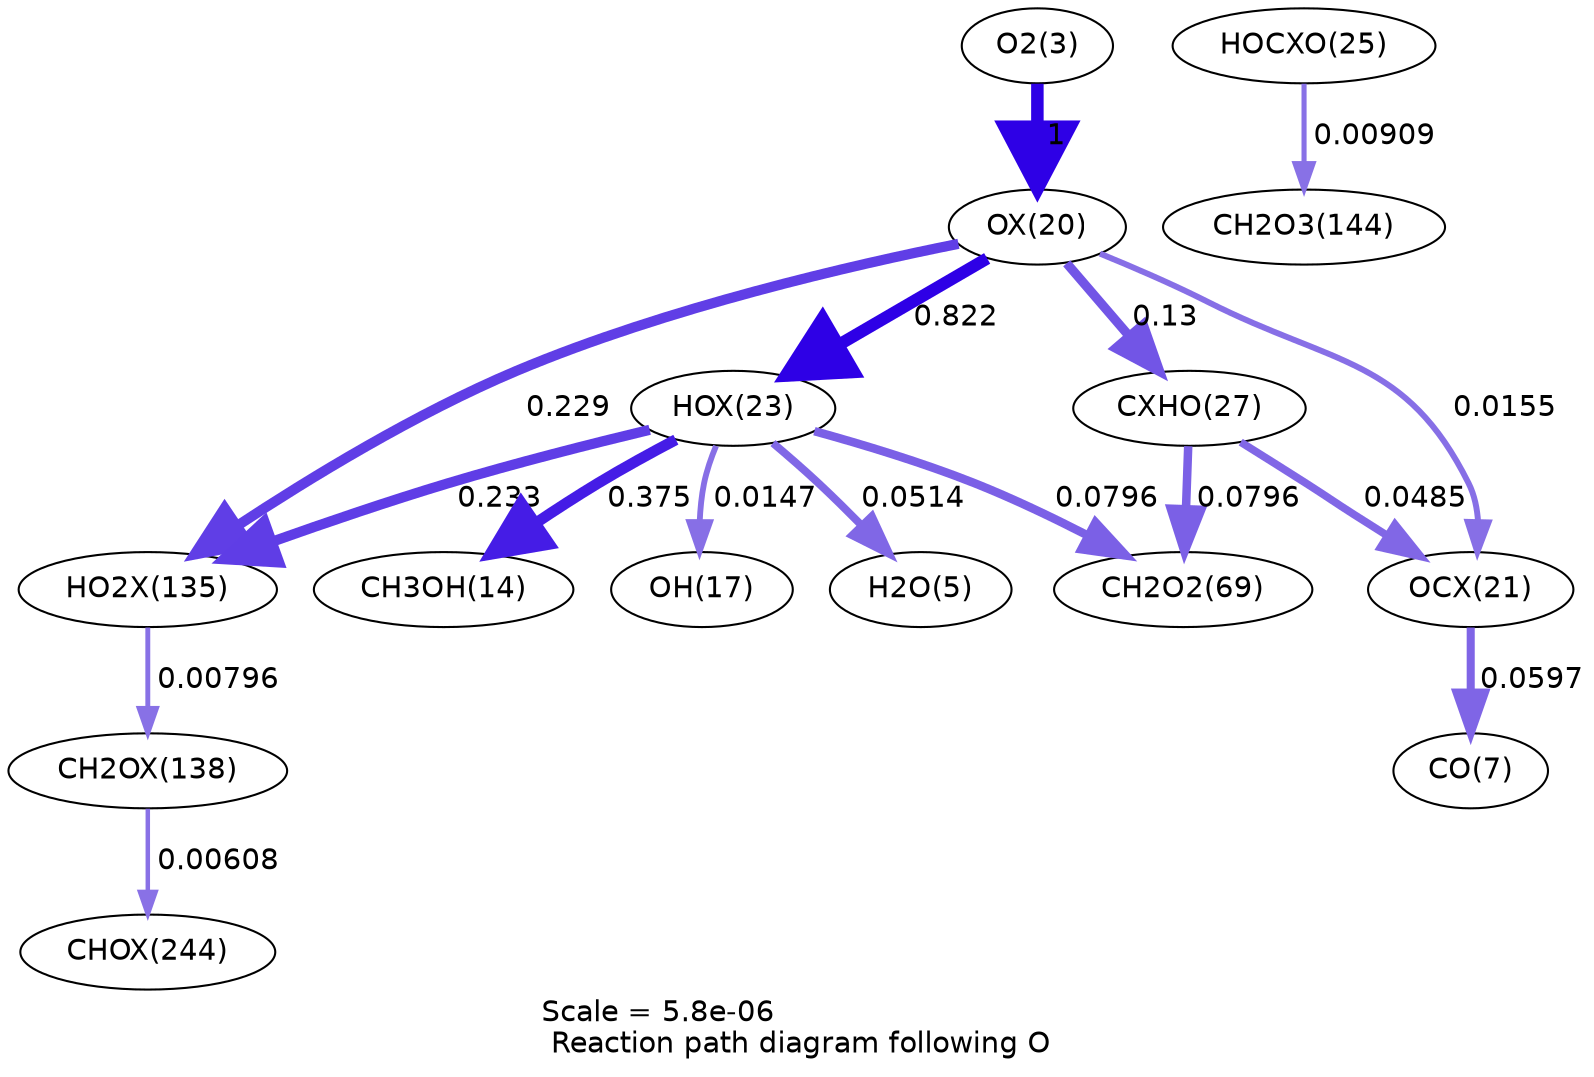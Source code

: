 digraph reaction_paths {
center=1;
s5 -> s28[fontname="Helvetica", penwidth=6, arrowsize=3, color="0.7, 1.5, 0.9"
, label=" 1"];
s28 -> s31[fontname="Helvetica", penwidth=5.85, arrowsize=2.93, color="0.7, 1.32, 0.9"
, label=" 0.822"];
s28 -> s35[fontname="Helvetica", penwidth=4.46, arrowsize=2.23, color="0.7, 0.63, 0.9"
, label=" 0.13"];
s28 -> s29[fontname="Helvetica", penwidth=2.86, arrowsize=1.43, color="0.7, 0.516, 0.9"
, label=" 0.0155"];
s28 -> s46[fontname="Helvetica", penwidth=4.89, arrowsize=2.44, color="0.7, 0.729, 0.9"
, label=" 0.229"];
s31 -> s16[fontname="Helvetica", penwidth=5.26, arrowsize=2.63, color="0.7, 0.875, 0.9"
, label=" 0.375"];
s31 -> s19[fontname="Helvetica", penwidth=2.81, arrowsize=1.41, color="0.7, 0.515, 0.9"
, label=" 0.0147"];
s31 -> s7[fontname="Helvetica", penwidth=3.76, arrowsize=1.88, color="0.7, 0.551, 0.9"
, label=" 0.0514"];
s31 -> s22[fontname="Helvetica", penwidth=4.09, arrowsize=2.04, color="0.7, 0.58, 0.9"
, label=" 0.0796"];
s31 -> s46[fontname="Helvetica", penwidth=4.9, arrowsize=2.45, color="0.7, 0.733, 0.9"
, label=" 0.233"];
s35 -> s29[fontname="Helvetica", penwidth=3.72, arrowsize=1.86, color="0.7, 0.549, 0.9"
, label=" 0.0485"];
s35 -> s22[fontname="Helvetica", penwidth=4.09, arrowsize=2.04, color="0.7, 0.58, 0.9"
, label=" 0.0796"];
s29 -> s9[fontname="Helvetica", penwidth=3.87, arrowsize=1.94, color="0.7, 0.56, 0.9"
, label=" 0.0597"];
s33 -> s23[fontname="Helvetica", penwidth=2.45, arrowsize=1.23, color="0.7, 0.509, 0.9"
, label=" 0.00909"];
s46 -> s47[fontname="Helvetica", penwidth=2.35, arrowsize=1.18, color="0.7, 0.508, 0.9"
, label=" 0.00796"];
s47 -> s55[fontname="Helvetica", penwidth=2.15, arrowsize=1.07, color="0.7, 0.506, 0.9"
, label=" 0.00608"];
s5 [ fontname="Helvetica", label="O2(3)"];
s7 [ fontname="Helvetica", label="H2O(5)"];
s9 [ fontname="Helvetica", label="CO(7)"];
s16 [ fontname="Helvetica", label="CH3OH(14)"];
s19 [ fontname="Helvetica", label="OH(17)"];
s22 [ fontname="Helvetica", label="CH2O2(69)"];
s23 [ fontname="Helvetica", label="CH2O3(144)"];
s28 [ fontname="Helvetica", label="OX(20)"];
s29 [ fontname="Helvetica", label="OCX(21)"];
s31 [ fontname="Helvetica", label="HOX(23)"];
s33 [ fontname="Helvetica", label="HOCXO(25)"];
s35 [ fontname="Helvetica", label="CXHO(27)"];
s46 [ fontname="Helvetica", label="HO2X(135)"];
s47 [ fontname="Helvetica", label="CH2OX(138)"];
s55 [ fontname="Helvetica", label="CHOX(244)"];
 label = "Scale = 5.8e-06\l Reaction path diagram following O";
 fontname = "Helvetica";
}
